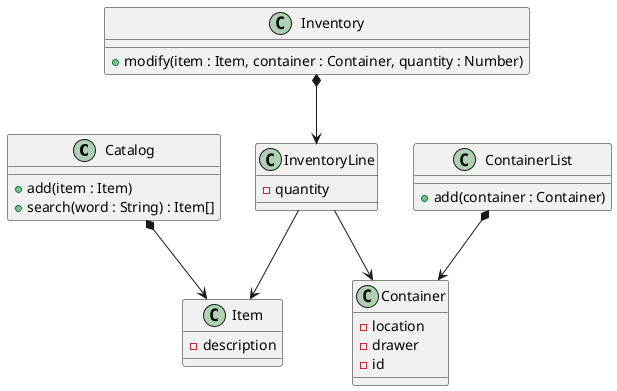 @startuml classes
class Catalog {
  + add(item : Item)
  + search(word : String) : Item[]
}
class Item {
  -description
}
class ContainerList {
  + add(container : Container)
}
class Container {
  -location
  -drawer
  -id
}
class Inventory {
  + modify(item : Item, container : Container, quantity : Number)
}
class InventoryLine {
  -quantity
}

Catalog *--> Item
ContainerList *--> Container
Inventory *--> InventoryLine
InventoryLine --> Container
InventoryLine --> Item
@enduml
